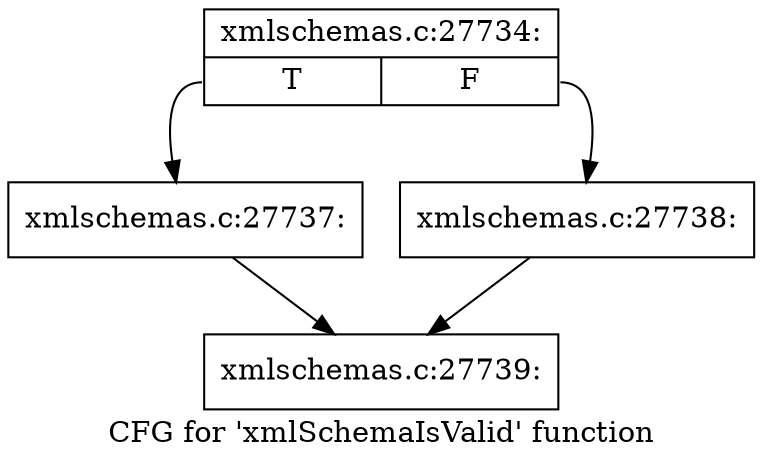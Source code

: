 digraph "CFG for 'xmlSchemaIsValid' function" {
	label="CFG for 'xmlSchemaIsValid' function";

	Node0x4a769c0 [shape=record,label="{xmlschemas.c:27734:|{<s0>T|<s1>F}}"];
	Node0x4a769c0:s0 -> Node0x4a87cb0;
	Node0x4a769c0:s1 -> Node0x4a87d00;
	Node0x4a87cb0 [shape=record,label="{xmlschemas.c:27737:}"];
	Node0x4a87cb0 -> Node0x4a87e30;
	Node0x4a87d00 [shape=record,label="{xmlschemas.c:27738:}"];
	Node0x4a87d00 -> Node0x4a87e30;
	Node0x4a87e30 [shape=record,label="{xmlschemas.c:27739:}"];
}
